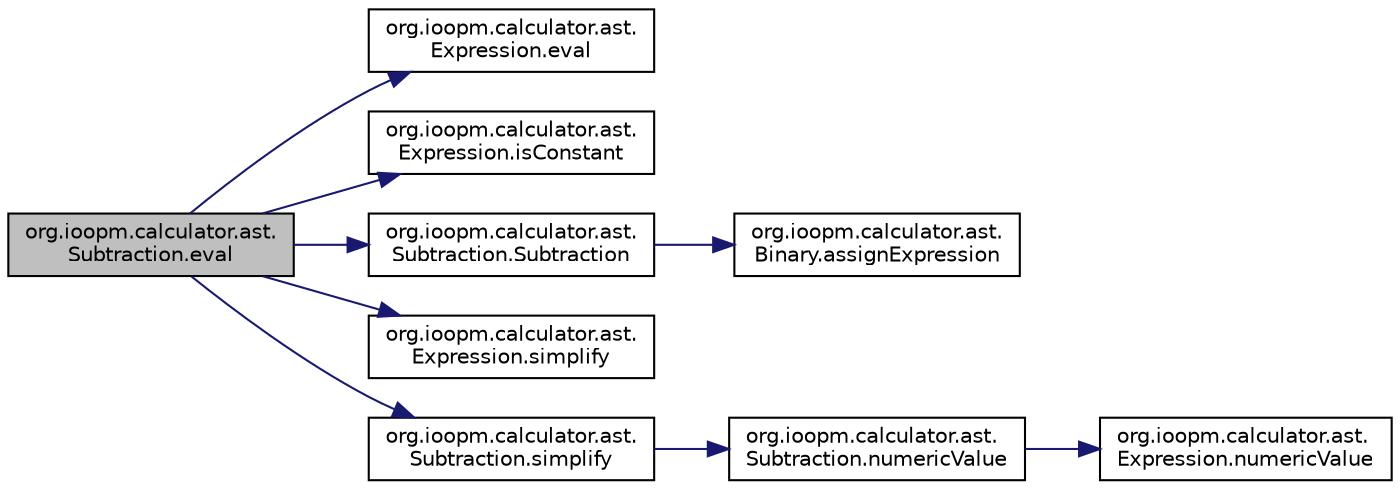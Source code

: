 digraph "org.ioopm.calculator.ast.Subtraction.eval"
{
  edge [fontname="Helvetica",fontsize="10",labelfontname="Helvetica",labelfontsize="10"];
  node [fontname="Helvetica",fontsize="10",shape=record];
  rankdir="LR";
  Node4 [label="org.ioopm.calculator.ast.\lSubtraction.eval",height=0.2,width=0.4,color="black", fillcolor="grey75", style="filled", fontcolor="black"];
  Node4 -> Node5 [color="midnightblue",fontsize="10",style="solid",fontname="Helvetica"];
  Node5 [label="org.ioopm.calculator.ast.\lExpression.eval",height=0.2,width=0.4,color="black", fillcolor="white", style="filled",URL="$classorg_1_1ioopm_1_1calculator_1_1ast_1_1_expression.html#a9ac3471bcbb05a5388edd97b03969bfb",tooltip="Evaluates an expression, simplifying it as much as possible. "];
  Node4 -> Node6 [color="midnightblue",fontsize="10",style="solid",fontname="Helvetica"];
  Node6 [label="org.ioopm.calculator.ast.\lExpression.isConstant",height=0.2,width=0.4,color="black", fillcolor="white", style="filled",URL="$classorg_1_1ioopm_1_1calculator_1_1ast_1_1_expression.html#a45cc0a0e20b4a2b5c790a63924d77276",tooltip="Returns true if called by an object of class Constant. "];
  Node4 -> Node7 [color="midnightblue",fontsize="10",style="solid",fontname="Helvetica"];
  Node7 [label="org.ioopm.calculator.ast.\lSubtraction.Subtraction",height=0.2,width=0.4,color="black", fillcolor="white", style="filled",URL="$classorg_1_1ioopm_1_1calculator_1_1ast_1_1_subtraction.html#a70c1a71bd4836c5b339f425b200aa5ef"];
  Node7 -> Node8 [color="midnightblue",fontsize="10",style="solid",fontname="Helvetica"];
  Node8 [label="org.ioopm.calculator.ast.\lBinary.assignExpression",height=0.2,width=0.4,color="black", fillcolor="white", style="filled",URL="$classorg_1_1ioopm_1_1calculator_1_1ast_1_1_binary.html#a337513f42aed75ddb9f7f0a117bf01d0"];
  Node4 -> Node9 [color="midnightblue",fontsize="10",style="solid",fontname="Helvetica"];
  Node9 [label="org.ioopm.calculator.ast.\lExpression.simplify",height=0.2,width=0.4,color="black", fillcolor="white", style="filled",URL="$classorg_1_1ioopm_1_1calculator_1_1ast_1_1_expression.html#a2fb4a47d11661d25dbf6020686b7c0e9",tooltip="Simplifies an expression. "];
  Node4 -> Node10 [color="midnightblue",fontsize="10",style="solid",fontname="Helvetica"];
  Node10 [label="org.ioopm.calculator.ast.\lSubtraction.simplify",height=0.2,width=0.4,color="black", fillcolor="white", style="filled",URL="$classorg_1_1ioopm_1_1calculator_1_1ast_1_1_subtraction.html#a5ef740131a6509545c3f547800ef8c7a"];
  Node10 -> Node11 [color="midnightblue",fontsize="10",style="solid",fontname="Helvetica"];
  Node11 [label="org.ioopm.calculator.ast.\lSubtraction.numericValue",height=0.2,width=0.4,color="black", fillcolor="white", style="filled",URL="$classorg_1_1ioopm_1_1calculator_1_1ast_1_1_subtraction.html#a10ea7650e058178efecbf4ca822d1251"];
  Node11 -> Node12 [color="midnightblue",fontsize="10",style="solid",fontname="Helvetica"];
  Node12 [label="org.ioopm.calculator.ast.\lExpression.numericValue",height=0.2,width=0.4,color="black", fillcolor="white", style="filled",URL="$classorg_1_1ioopm_1_1calculator_1_1ast_1_1_expression.html#a079311e633b38cf50ce8fb41407e0b26",tooltip="Evaluates the numeric value of an expression. "];
}
